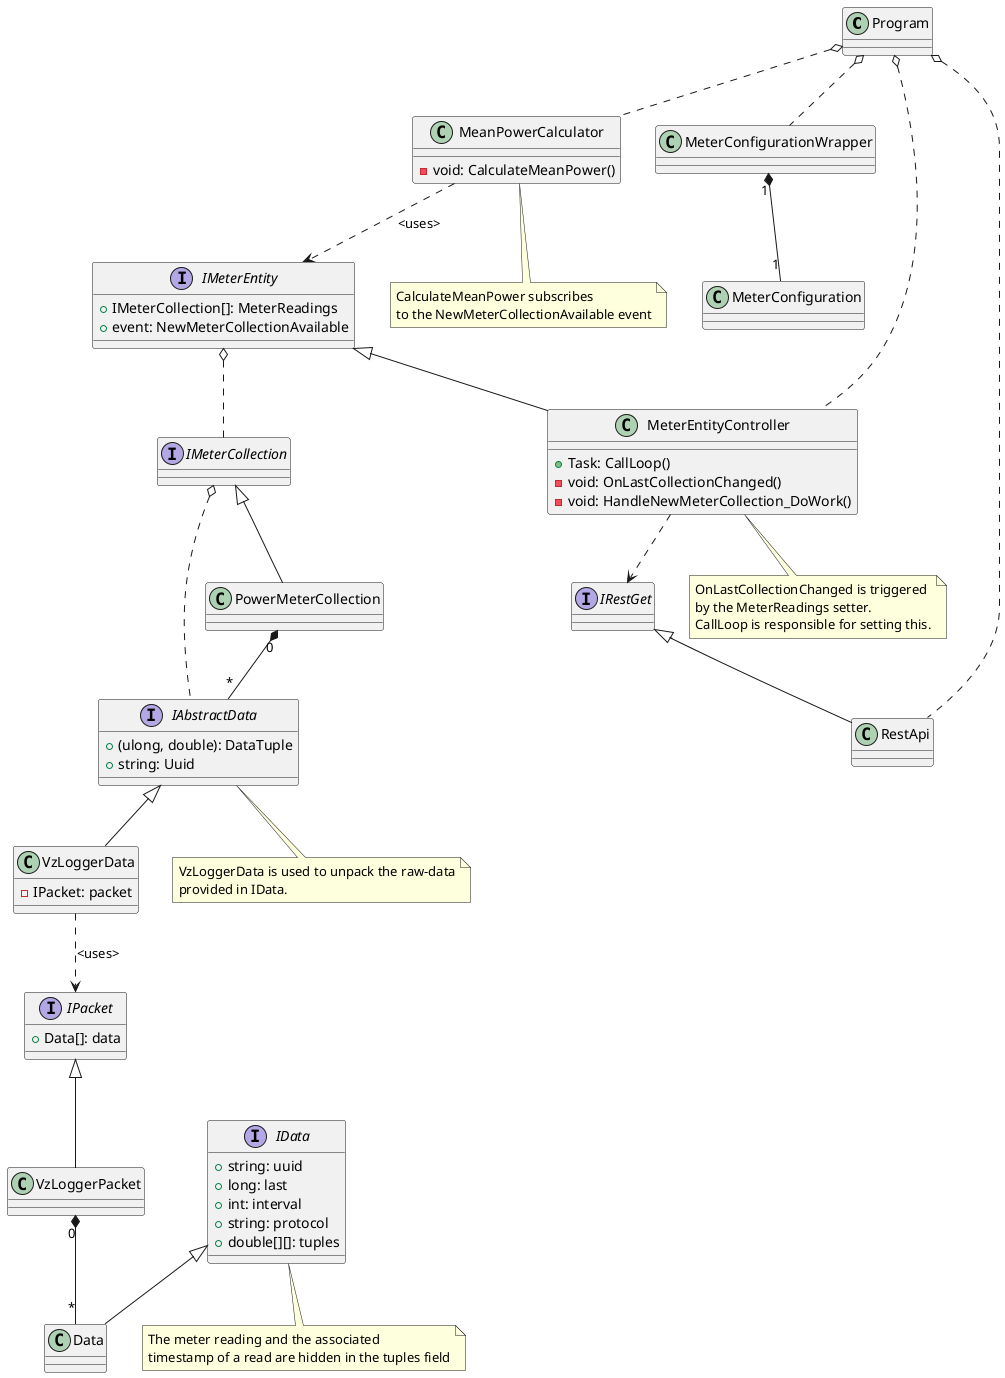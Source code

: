 @startuml
class Program 

interface IAbstractData{
    {field}+(ulong, double): DataTuple
    {field}+string: Uuid
}
interface IData{
    +string: uuid
    +long: last 
    +int: interval
    +string: protocol
    +double[][]: tuples
}
interface IPacket{
    {field}+Data[]: data
}

interface IMeterCollection
interface IMeterEntity{
    +IMeterCollection[]: MeterReadings
    +event: NewMeterCollectionAvailable
}

interface IRestGet

class VzLoggerData{
    {field}-IPacket: packet
}
class VzLoggerPacket
class Data

class MeanPowerCalculator{
    -void: CalculateMeanPower()
}
class MeterConfiguration
class MeterConfigurationWrapper
class MeterEntityController {
    +Task: CallLoop()
    -void: OnLastCollectionChanged()
    -void: HandleNewMeterCollection_DoWork()
}
class PowerMeterCollection

class RestApi

note "VzLoggerData is used to unpack the raw-data\nprovided in IData." as N1
note "The meter reading and the associated\ntimestamp of a read are hidden in the tuples field" as N2
IRestGet <|-- RestApi
IAbstractData <|-- VzLoggerData
IAbstractData ..N1
IPacket <|-- VzLoggerPacket
IData <|-- Data
IData .. N2

VzLoggerData ..> IPacket : <uses>
VzLoggerPacket "0" *-- "*" Data

note "CalculateMeanPower subscribes\nto the NewMeterCollectionAvailable event" as N3
note "OnLastCollectionChanged is triggered\nby the MeterReadings setter.\nCallLoop is responsible for setting this." as N4
IMeterEntity <|-- MeterEntityController
IMeterEntity o.. IMeterCollection
IMeterCollection <|-- PowerMeterCollection
IMeterCollection o.. IAbstractData
MeterConfigurationWrapper "1" *-- "1" MeterConfiguration
MeanPowerCalculator ..> IMeterEntity : <uses>
MeanPowerCalculator .. N3
MeterEntityController .. N4

MeterEntityController ..> IRestGet
PowerMeterCollection "0" *-- "*" IAbstractData

Program o.. MeterConfigurationWrapper
Program o.. RestApi
Program o.. MeterEntityController
Program o.. MeanPowerCalculator

@enduml